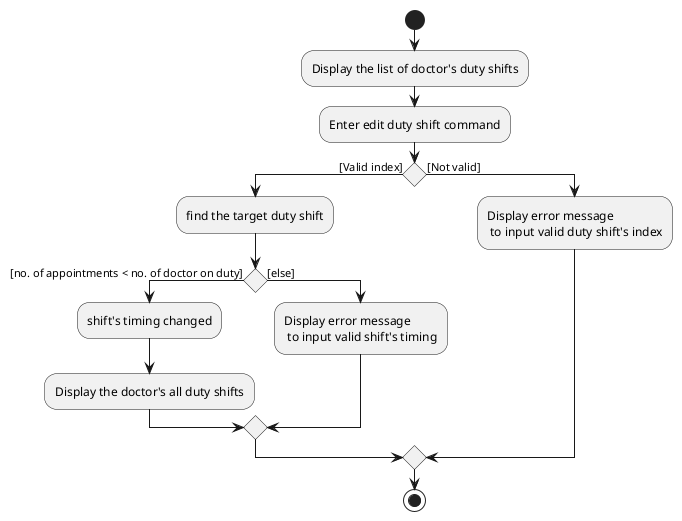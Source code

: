 @startuml

start
-Display the list of doctor's duty shifts
-Enter edit duty shift command
        if() then ([Valid index])
        -find the target duty shift

'            if() then ([Not conflict with other appointments])
            if() then ([no. of appointments < no. of doctor on duty])
            -shift's timing changed
            -Display the doctor's all duty shifts

            else ([else])
            -Display error message\n to input valid shift's timing
            endif
        else ([Not valid])
        -Display error message\n to input valid duty shift's index
        endif
stop
@enduml
